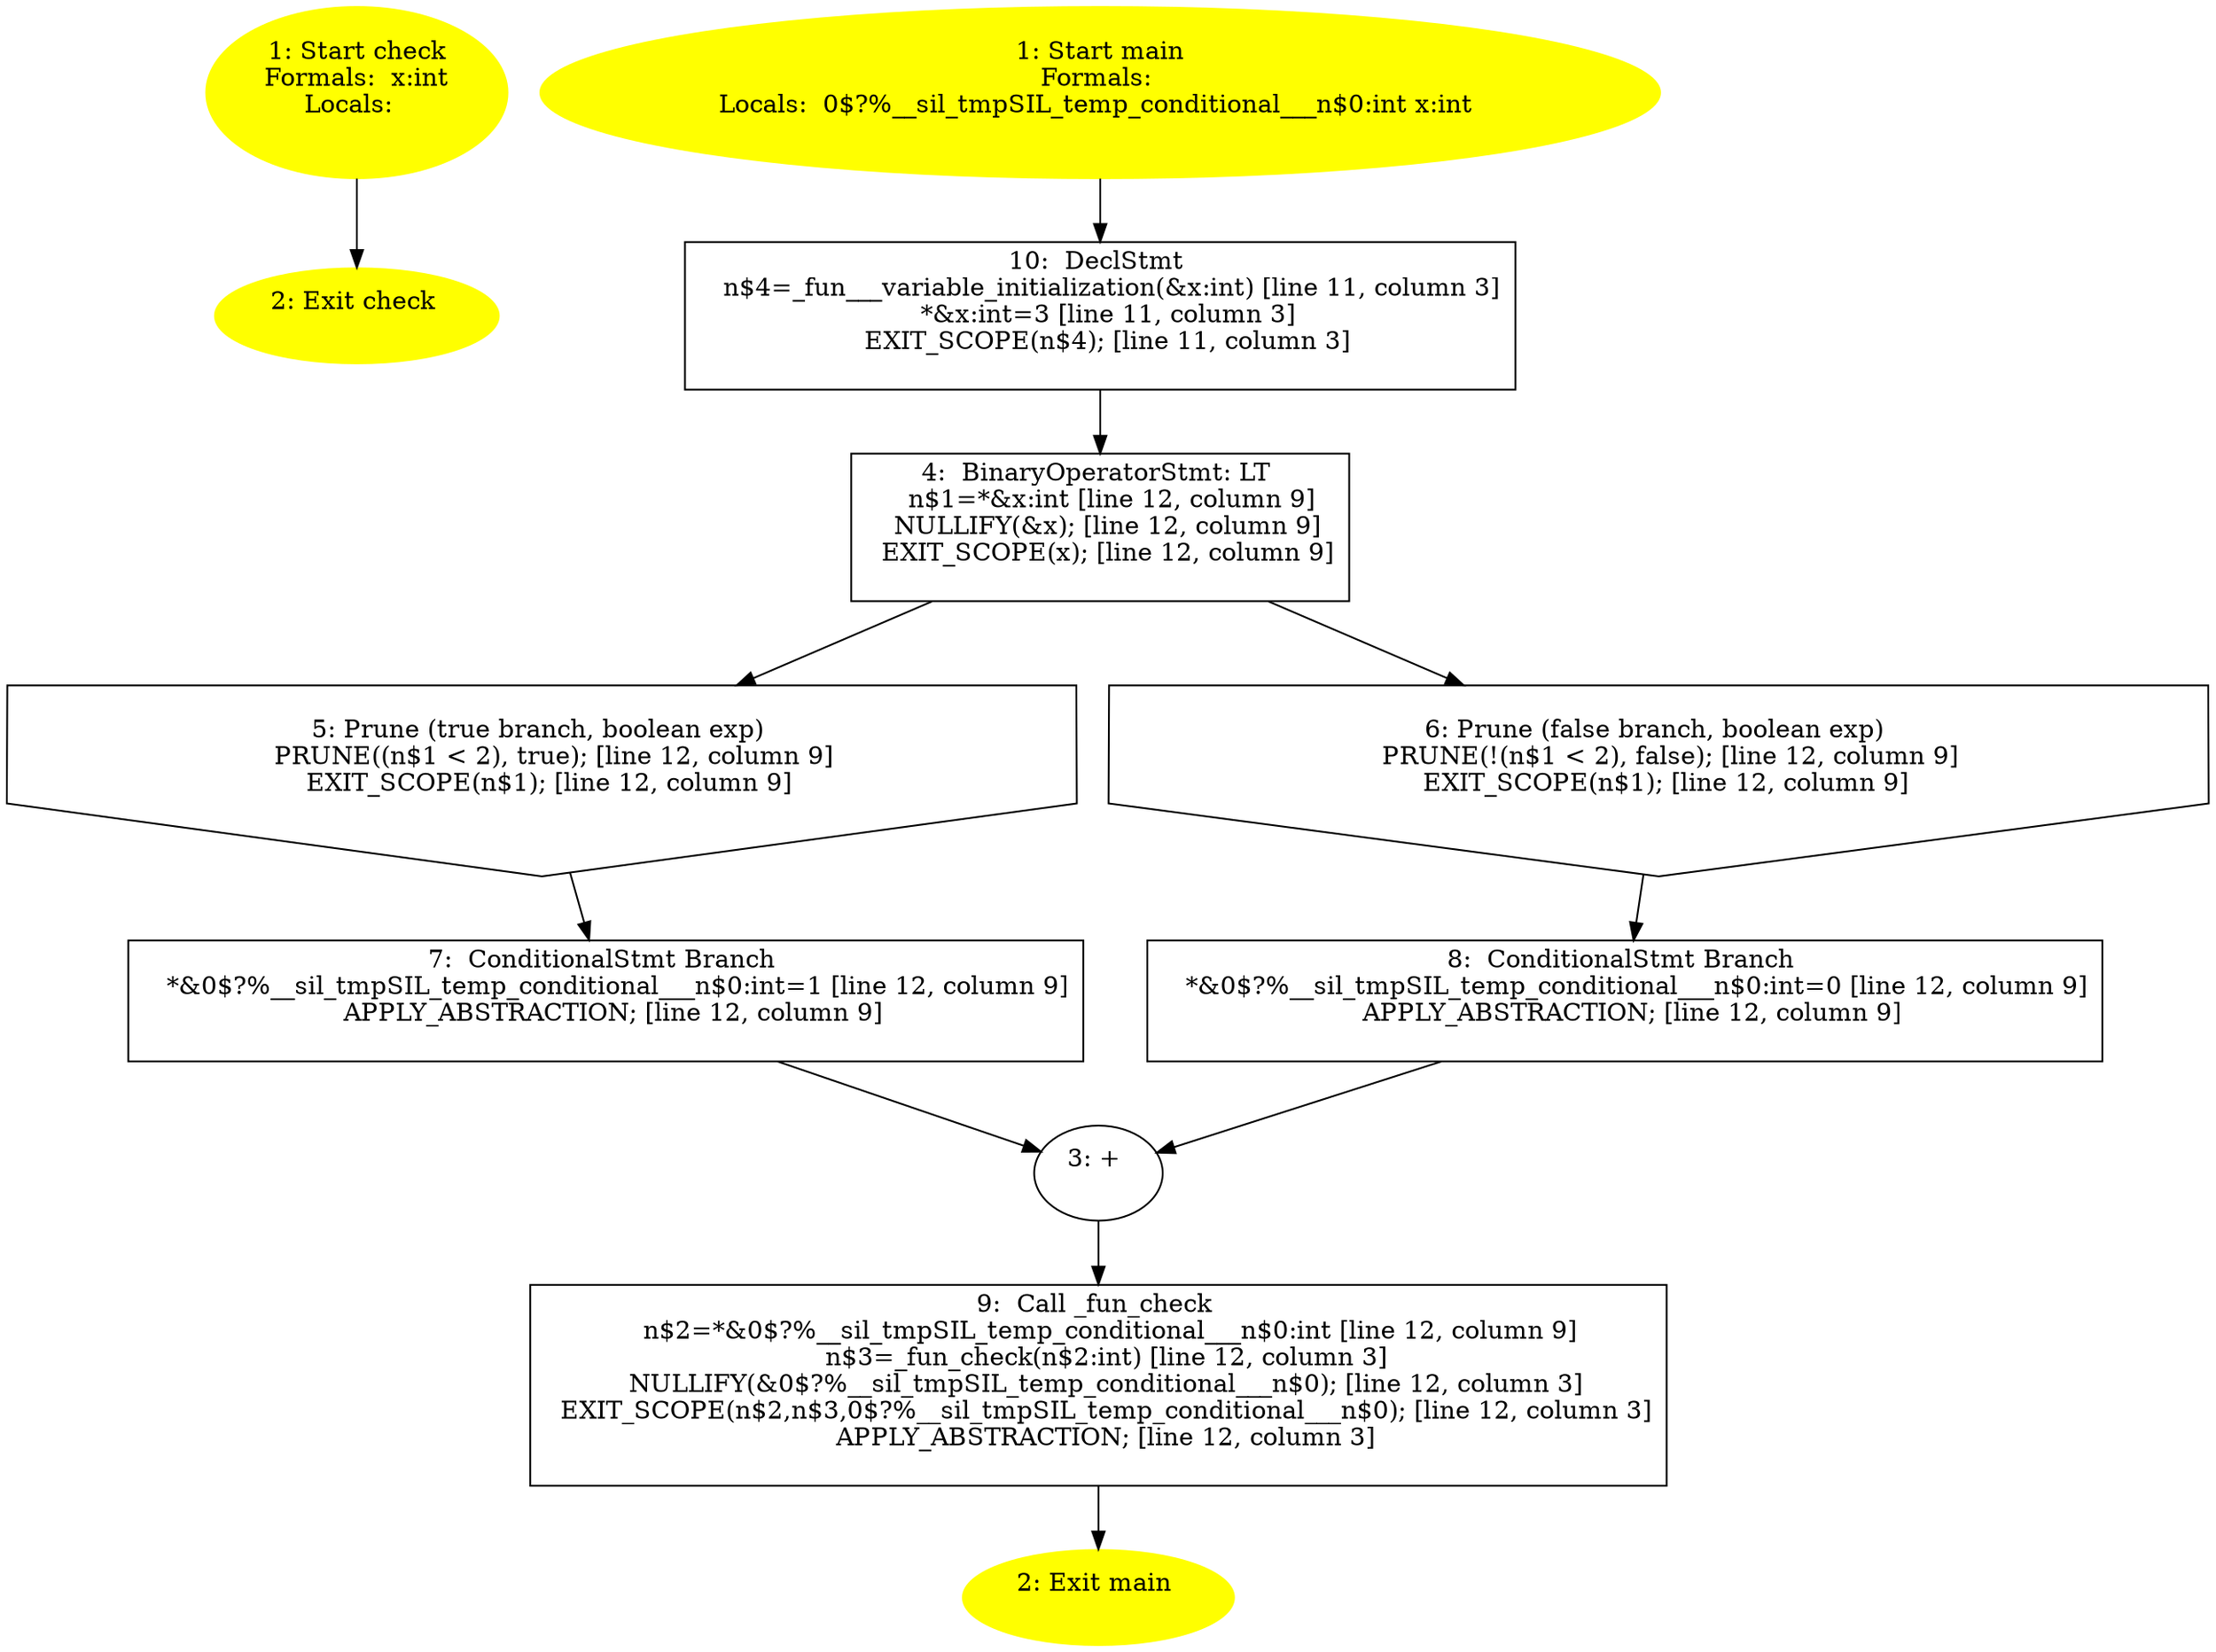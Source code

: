 /* @generated */
digraph cfg {
"check.0ba4439ee9a46d9d9f14c60f88f45f87_1" [label="1: Start check\nFormals:  x:int\nLocals:  \n  " color=yellow style=filled]
	

	 "check.0ba4439ee9a46d9d9f14c60f88f45f87_1" -> "check.0ba4439ee9a46d9d9f14c60f88f45f87_2" ;
"check.0ba4439ee9a46d9d9f14c60f88f45f87_2" [label="2: Exit check \n  " color=yellow style=filled]
	

"main.fad58de7366495db4650cfefac2fcd61_1" [label="1: Start main\nFormals: \nLocals:  0$?%__sil_tmpSIL_temp_conditional___n$0:int x:int \n  " color=yellow style=filled]
	

	 "main.fad58de7366495db4650cfefac2fcd61_1" -> "main.fad58de7366495db4650cfefac2fcd61_10" ;
"main.fad58de7366495db4650cfefac2fcd61_2" [label="2: Exit main \n  " color=yellow style=filled]
	

"main.fad58de7366495db4650cfefac2fcd61_3" [label="3: + \n  " ]
	

	 "main.fad58de7366495db4650cfefac2fcd61_3" -> "main.fad58de7366495db4650cfefac2fcd61_9" ;
"main.fad58de7366495db4650cfefac2fcd61_4" [label="4:  BinaryOperatorStmt: LT \n   n$1=*&x:int [line 12, column 9]\n  NULLIFY(&x); [line 12, column 9]\n  EXIT_SCOPE(x); [line 12, column 9]\n " shape="box"]
	

	 "main.fad58de7366495db4650cfefac2fcd61_4" -> "main.fad58de7366495db4650cfefac2fcd61_5" ;
	 "main.fad58de7366495db4650cfefac2fcd61_4" -> "main.fad58de7366495db4650cfefac2fcd61_6" ;
"main.fad58de7366495db4650cfefac2fcd61_5" [label="5: Prune (true branch, boolean exp) \n   PRUNE((n$1 < 2), true); [line 12, column 9]\n  EXIT_SCOPE(n$1); [line 12, column 9]\n " shape="invhouse"]
	

	 "main.fad58de7366495db4650cfefac2fcd61_5" -> "main.fad58de7366495db4650cfefac2fcd61_7" ;
"main.fad58de7366495db4650cfefac2fcd61_6" [label="6: Prune (false branch, boolean exp) \n   PRUNE(!(n$1 < 2), false); [line 12, column 9]\n  EXIT_SCOPE(n$1); [line 12, column 9]\n " shape="invhouse"]
	

	 "main.fad58de7366495db4650cfefac2fcd61_6" -> "main.fad58de7366495db4650cfefac2fcd61_8" ;
"main.fad58de7366495db4650cfefac2fcd61_7" [label="7:  ConditionalStmt Branch \n   *&0$?%__sil_tmpSIL_temp_conditional___n$0:int=1 [line 12, column 9]\n  APPLY_ABSTRACTION; [line 12, column 9]\n " shape="box"]
	

	 "main.fad58de7366495db4650cfefac2fcd61_7" -> "main.fad58de7366495db4650cfefac2fcd61_3" ;
"main.fad58de7366495db4650cfefac2fcd61_8" [label="8:  ConditionalStmt Branch \n   *&0$?%__sil_tmpSIL_temp_conditional___n$0:int=0 [line 12, column 9]\n  APPLY_ABSTRACTION; [line 12, column 9]\n " shape="box"]
	

	 "main.fad58de7366495db4650cfefac2fcd61_8" -> "main.fad58de7366495db4650cfefac2fcd61_3" ;
"main.fad58de7366495db4650cfefac2fcd61_9" [label="9:  Call _fun_check \n   n$2=*&0$?%__sil_tmpSIL_temp_conditional___n$0:int [line 12, column 9]\n  n$3=_fun_check(n$2:int) [line 12, column 3]\n  NULLIFY(&0$?%__sil_tmpSIL_temp_conditional___n$0); [line 12, column 3]\n  EXIT_SCOPE(n$2,n$3,0$?%__sil_tmpSIL_temp_conditional___n$0); [line 12, column 3]\n  APPLY_ABSTRACTION; [line 12, column 3]\n " shape="box"]
	

	 "main.fad58de7366495db4650cfefac2fcd61_9" -> "main.fad58de7366495db4650cfefac2fcd61_2" ;
"main.fad58de7366495db4650cfefac2fcd61_10" [label="10:  DeclStmt \n   n$4=_fun___variable_initialization(&x:int) [line 11, column 3]\n  *&x:int=3 [line 11, column 3]\n  EXIT_SCOPE(n$4); [line 11, column 3]\n " shape="box"]
	

	 "main.fad58de7366495db4650cfefac2fcd61_10" -> "main.fad58de7366495db4650cfefac2fcd61_4" ;
}
